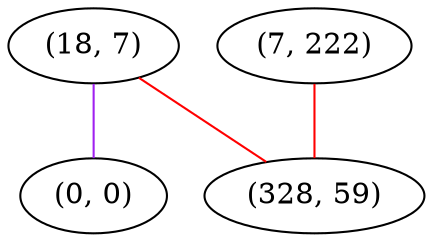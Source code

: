 graph "" {
"(18, 7)";
"(7, 222)";
"(0, 0)";
"(328, 59)";
"(18, 7)" -- "(328, 59)"  [color=red, key=0, weight=1];
"(18, 7)" -- "(0, 0)"  [color=purple, key=0, weight=4];
"(7, 222)" -- "(328, 59)"  [color=red, key=0, weight=1];
}
